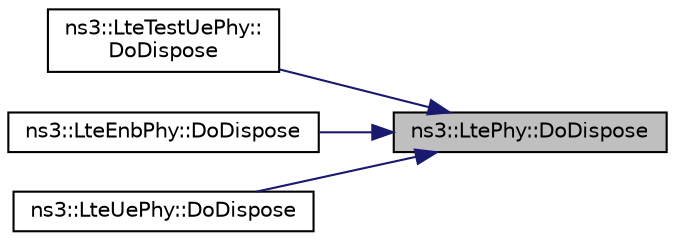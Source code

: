 digraph "ns3::LtePhy::DoDispose"
{
 // LATEX_PDF_SIZE
  edge [fontname="Helvetica",fontsize="10",labelfontname="Helvetica",labelfontsize="10"];
  node [fontname="Helvetica",fontsize="10",shape=record];
  rankdir="RL";
  Node1 [label="ns3::LtePhy::DoDispose",height=0.2,width=0.4,color="black", fillcolor="grey75", style="filled", fontcolor="black",tooltip="Destructor implementation."];
  Node1 -> Node2 [dir="back",color="midnightblue",fontsize="10",style="solid",fontname="Helvetica"];
  Node2 [label="ns3::LteTestUePhy::\lDoDispose",height=0.2,width=0.4,color="black", fillcolor="white", style="filled",URL="$classns3_1_1_lte_test_ue_phy.html#a5129070180d59a1ee4278d9749fa97b0",tooltip="Destructor implementation."];
  Node1 -> Node3 [dir="back",color="midnightblue",fontsize="10",style="solid",fontname="Helvetica"];
  Node3 [label="ns3::LteEnbPhy::DoDispose",height=0.2,width=0.4,color="black", fillcolor="white", style="filled",URL="$classns3_1_1_lte_enb_phy.html#a1610567d587307ec10131a95ebbbf856",tooltip="Destructor implementation."];
  Node1 -> Node4 [dir="back",color="midnightblue",fontsize="10",style="solid",fontname="Helvetica"];
  Node4 [label="ns3::LteUePhy::DoDispose",height=0.2,width=0.4,color="black", fillcolor="white", style="filled",URL="$classns3_1_1_lte_ue_phy.html#aa562e7a618a1d007bad190e82da2768e",tooltip="Destructor implementation."];
}
